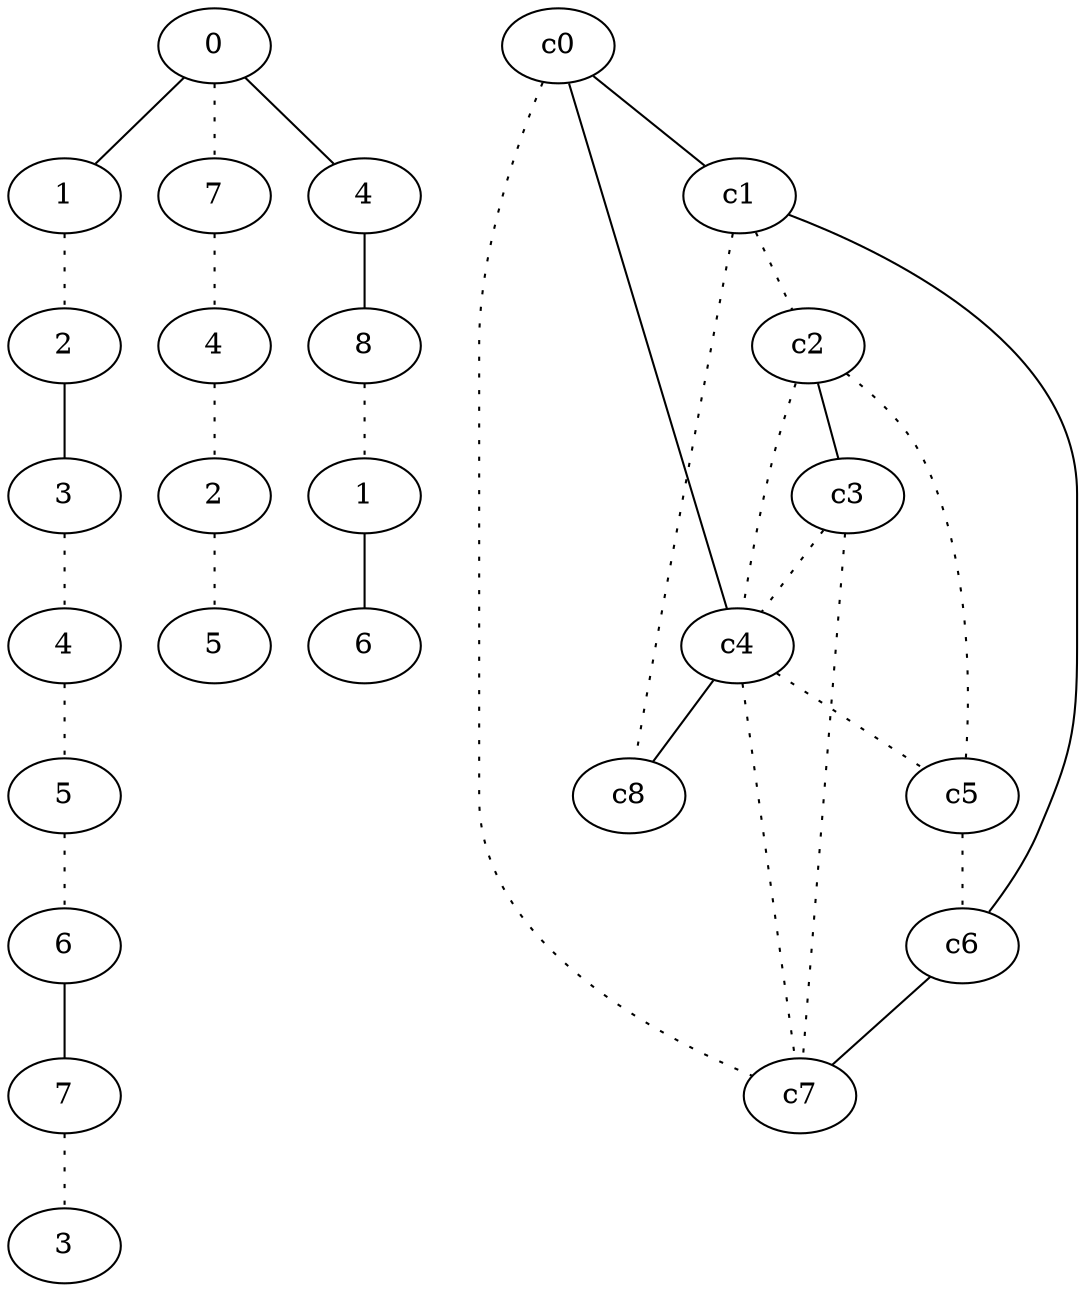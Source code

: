 graph {
a0[label=0];
a1[label=1];
a2[label=2];
a3[label=3];
a4[label=4];
a5[label=5];
a6[label=6];
a7[label=7];
a8[label=3];
a9[label=7];
a10[label=4];
a11[label=2];
a12[label=5];
a13[label=4];
a14[label=8];
a15[label=1];
a16[label=6];
a0 -- a1;
a0 -- a9 [style=dotted];
a0 -- a13;
a1 -- a2 [style=dotted];
a2 -- a3;
a3 -- a4 [style=dotted];
a4 -- a5 [style=dotted];
a5 -- a6 [style=dotted];
a6 -- a7;
a7 -- a8 [style=dotted];
a9 -- a10 [style=dotted];
a10 -- a11 [style=dotted];
a11 -- a12 [style=dotted];
a13 -- a14;
a14 -- a15 [style=dotted];
a15 -- a16;
c0 -- c1;
c0 -- c4;
c0 -- c7 [style=dotted];
c1 -- c2 [style=dotted];
c1 -- c6;
c1 -- c8 [style=dotted];
c2 -- c3;
c2 -- c4 [style=dotted];
c2 -- c5 [style=dotted];
c3 -- c4 [style=dotted];
c3 -- c7 [style=dotted];
c4 -- c5 [style=dotted];
c4 -- c7 [style=dotted];
c4 -- c8;
c5 -- c6 [style=dotted];
c6 -- c7;
}
